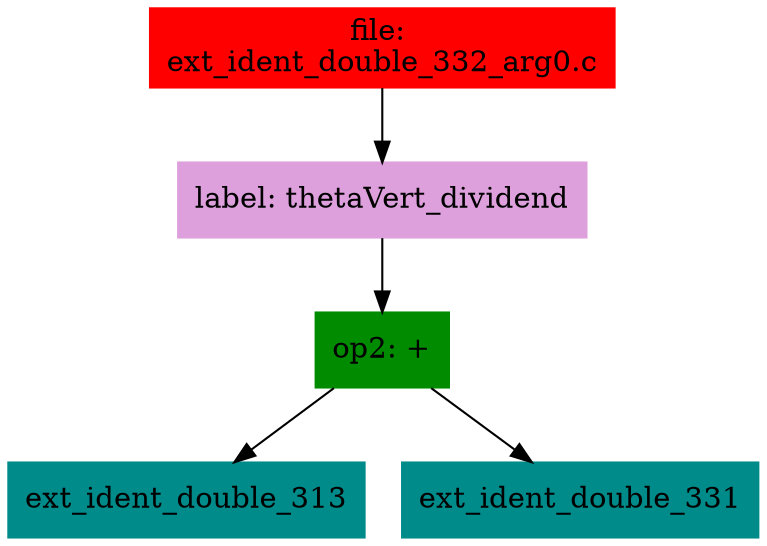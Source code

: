 digraph G {
node [shape=box]

0 [label="file: 
ext_ident_double_332_arg0.c",color=red, style=filled]
1 [label="label: thetaVert_dividend",color=plum, style=filled]
0 -> 1
2 [label="op2: +",color=green4, style=filled]
1 -> 2
3 [label="ext_ident_double_313",color=cyan4, style=filled]
2 -> 3
24 [label="ext_ident_double_331",color=cyan4, style=filled]
2 -> 24


}

